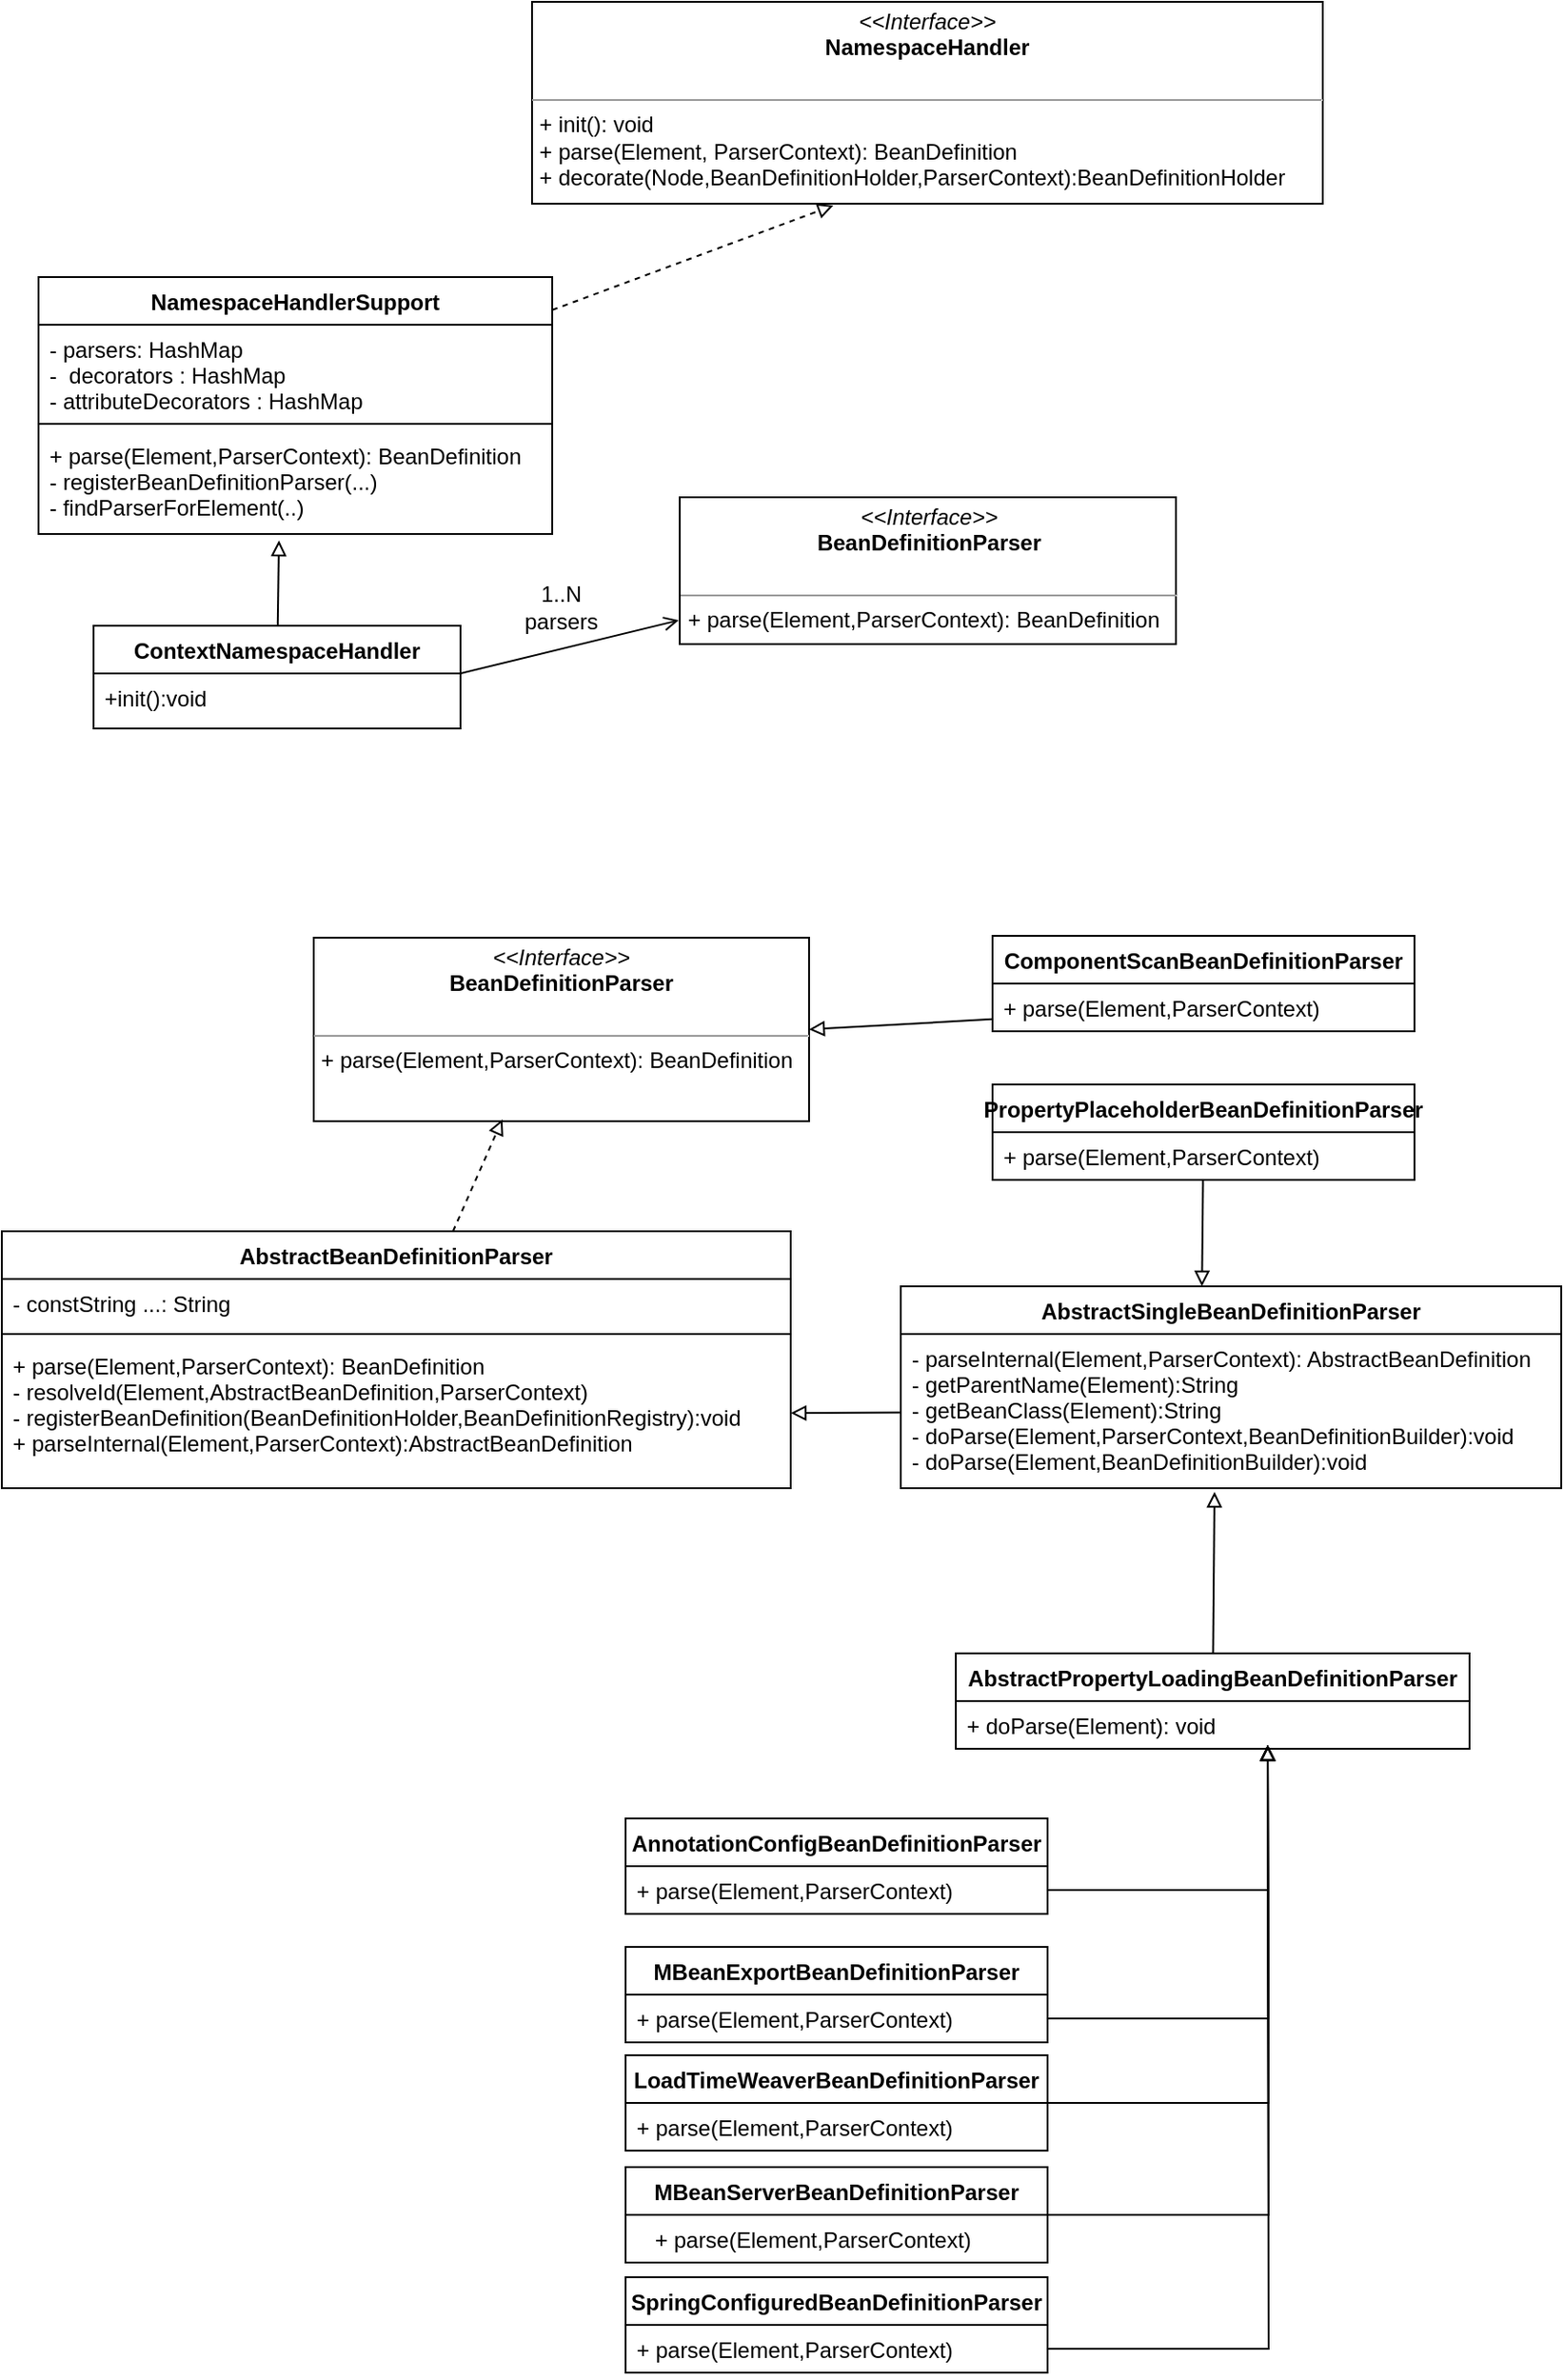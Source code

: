 <mxfile version="13.10.0" type="github">
  <diagram id="C5RBs43oDa-KdzZeNtuy" name="Page-1">
    <mxGraphModel dx="852" dy="404" grid="1" gridSize="10" guides="1" tooltips="1" connect="1" arrows="1" fold="1" page="1" pageScale="1" pageWidth="827" pageHeight="1169" math="0" shadow="0">
      <root>
        <mxCell id="WIyWlLk6GJQsqaUBKTNV-0" />
        <mxCell id="WIyWlLk6GJQsqaUBKTNV-1" parent="WIyWlLk6GJQsqaUBKTNV-0" />
        <mxCell id="ckRirgDe8WmQ6R_1A1b7-1" value="&lt;p style=&quot;margin: 0px ; margin-top: 4px ; text-align: center&quot;&gt;&lt;i&gt;&amp;lt;&amp;lt;Interface&amp;gt;&amp;gt;&lt;/i&gt;&lt;br&gt;&lt;b&gt;NamespaceHandler&lt;/b&gt;&lt;br&gt;&lt;/p&gt;&lt;p style=&quot;margin: 0px ; margin-left: 4px&quot;&gt;&lt;br&gt;&lt;/p&gt;&lt;hr size=&quot;1&quot;&gt;&lt;p style=&quot;margin: 0px ; margin-left: 4px&quot;&gt;+ init(): void&lt;br&gt;+ parse(Element, ParserContext): BeanDefinition&lt;/p&gt;&lt;p style=&quot;margin: 0px ; margin-left: 4px&quot;&gt;+ decorate(Node,BeanDefinitionHolder,ParserContext):BeanDefinitionHolder&lt;/p&gt;" style="verticalAlign=top;align=left;overflow=fill;fontSize=12;fontFamily=Helvetica;html=1;" parent="WIyWlLk6GJQsqaUBKTNV-1" vertex="1">
          <mxGeometry x="319" y="50" width="431" height="110" as="geometry" />
        </mxCell>
        <mxCell id="ckRirgDe8WmQ6R_1A1b7-6" style="rounded=0;orthogonalLoop=1;jettySize=auto;html=1;entryX=0.381;entryY=1.009;entryDx=0;entryDy=0;entryPerimeter=0;dashed=1;endArrow=block;endFill=0;" parent="WIyWlLk6GJQsqaUBKTNV-1" source="ckRirgDe8WmQ6R_1A1b7-2" target="ckRirgDe8WmQ6R_1A1b7-1" edge="1">
          <mxGeometry relative="1" as="geometry" />
        </mxCell>
        <mxCell id="ckRirgDe8WmQ6R_1A1b7-2" value="NamespaceHandlerSupport" style="swimlane;fontStyle=1;align=center;verticalAlign=top;childLayout=stackLayout;horizontal=1;startSize=26;horizontalStack=0;resizeParent=1;resizeParentMax=0;resizeLast=0;collapsible=1;marginBottom=0;" parent="WIyWlLk6GJQsqaUBKTNV-1" vertex="1">
          <mxGeometry x="50" y="200" width="280" height="140" as="geometry" />
        </mxCell>
        <mxCell id="ckRirgDe8WmQ6R_1A1b7-3" value="- parsers: HashMap&#xa;-  decorators : HashMap&#xa;- attributeDecorators : HashMap" style="text;strokeColor=none;fillColor=none;align=left;verticalAlign=top;spacingLeft=4;spacingRight=4;overflow=hidden;rotatable=0;points=[[0,0.5],[1,0.5]];portConstraint=eastwest;" parent="ckRirgDe8WmQ6R_1A1b7-2" vertex="1">
          <mxGeometry y="26" width="280" height="50" as="geometry" />
        </mxCell>
        <mxCell id="ckRirgDe8WmQ6R_1A1b7-4" value="" style="line;strokeWidth=1;fillColor=none;align=left;verticalAlign=middle;spacingTop=-1;spacingLeft=3;spacingRight=3;rotatable=0;labelPosition=right;points=[];portConstraint=eastwest;" parent="ckRirgDe8WmQ6R_1A1b7-2" vertex="1">
          <mxGeometry y="76" width="280" height="8" as="geometry" />
        </mxCell>
        <mxCell id="ckRirgDe8WmQ6R_1A1b7-5" value="+ parse(Element,ParserContext): BeanDefinition&#xa;- registerBeanDefinitionParser(...)&#xa;- findParserForElement(..)" style="text;strokeColor=none;fillColor=none;align=left;verticalAlign=top;spacingLeft=4;spacingRight=4;overflow=hidden;rotatable=0;points=[[0,0.5],[1,0.5]];portConstraint=eastwest;" parent="ckRirgDe8WmQ6R_1A1b7-2" vertex="1">
          <mxGeometry y="84" width="280" height="56" as="geometry" />
        </mxCell>
        <mxCell id="ckRirgDe8WmQ6R_1A1b7-11" style="edgeStyle=none;rounded=0;orthogonalLoop=1;jettySize=auto;html=1;entryX=0.468;entryY=1.063;entryDx=0;entryDy=0;entryPerimeter=0;endArrow=block;endFill=0;" parent="WIyWlLk6GJQsqaUBKTNV-1" source="ckRirgDe8WmQ6R_1A1b7-7" target="ckRirgDe8WmQ6R_1A1b7-5" edge="1">
          <mxGeometry relative="1" as="geometry" />
        </mxCell>
        <mxCell id="ckRirgDe8WmQ6R_1A1b7-7" value="ContextNamespaceHandler" style="swimlane;fontStyle=1;align=center;verticalAlign=top;childLayout=stackLayout;horizontal=1;startSize=26;horizontalStack=0;resizeParent=1;resizeParentMax=0;resizeLast=0;collapsible=1;marginBottom=0;" parent="WIyWlLk6GJQsqaUBKTNV-1" vertex="1">
          <mxGeometry x="80" y="390" width="200" height="56" as="geometry" />
        </mxCell>
        <mxCell id="ckRirgDe8WmQ6R_1A1b7-10" value="+init():void" style="text;strokeColor=none;fillColor=none;align=left;verticalAlign=top;spacingLeft=4;spacingRight=4;overflow=hidden;rotatable=0;points=[[0,0.5],[1,0.5]];portConstraint=eastwest;" parent="ckRirgDe8WmQ6R_1A1b7-7" vertex="1">
          <mxGeometry y="26" width="200" height="30" as="geometry" />
        </mxCell>
        <mxCell id="ckRirgDe8WmQ6R_1A1b7-13" value="&lt;p style=&quot;margin: 0px ; margin-top: 4px ; text-align: center&quot;&gt;&lt;i&gt;&amp;lt;&amp;lt;Interface&amp;gt;&amp;gt;&lt;/i&gt;&lt;br&gt;&lt;b&gt;BeanDefinitionParser&lt;/b&gt;&lt;br&gt;&lt;/p&gt;&lt;p style=&quot;margin: 0px ; margin-left: 4px&quot;&gt;&lt;br&gt;&lt;/p&gt;&lt;hr size=&quot;1&quot;&gt;&lt;p style=&quot;margin: 0px ; margin-left: 4px&quot;&gt;+ parse(Element,ParserContext):&amp;nbsp;BeanDefinition&lt;br&gt;&lt;/p&gt;" style="verticalAlign=top;align=left;overflow=fill;fontSize=12;fontFamily=Helvetica;html=1;" parent="WIyWlLk6GJQsqaUBKTNV-1" vertex="1">
          <mxGeometry x="200" y="560" width="270" height="100" as="geometry" />
        </mxCell>
        <mxCell id="ckRirgDe8WmQ6R_1A1b7-18" style="edgeStyle=none;rounded=0;orthogonalLoop=1;jettySize=auto;html=1;entryX=0.381;entryY=0.99;entryDx=0;entryDy=0;entryPerimeter=0;endArrow=block;endFill=0;dashed=1;" parent="WIyWlLk6GJQsqaUBKTNV-1" source="ckRirgDe8WmQ6R_1A1b7-14" target="ckRirgDe8WmQ6R_1A1b7-13" edge="1">
          <mxGeometry relative="1" as="geometry" />
        </mxCell>
        <mxCell id="ckRirgDe8WmQ6R_1A1b7-14" value="AbstractBeanDefinitionParser" style="swimlane;fontStyle=1;align=center;verticalAlign=top;childLayout=stackLayout;horizontal=1;startSize=26;horizontalStack=0;resizeParent=1;resizeParentMax=0;resizeLast=0;collapsible=1;marginBottom=0;" parent="WIyWlLk6GJQsqaUBKTNV-1" vertex="1">
          <mxGeometry x="30" y="720" width="430" height="140" as="geometry" />
        </mxCell>
        <mxCell id="ckRirgDe8WmQ6R_1A1b7-15" value="- constString ...: String" style="text;strokeColor=none;fillColor=none;align=left;verticalAlign=top;spacingLeft=4;spacingRight=4;overflow=hidden;rotatable=0;points=[[0,0.5],[1,0.5]];portConstraint=eastwest;" parent="ckRirgDe8WmQ6R_1A1b7-14" vertex="1">
          <mxGeometry y="26" width="430" height="26" as="geometry" />
        </mxCell>
        <mxCell id="ckRirgDe8WmQ6R_1A1b7-16" value="" style="line;strokeWidth=1;fillColor=none;align=left;verticalAlign=middle;spacingTop=-1;spacingLeft=3;spacingRight=3;rotatable=0;labelPosition=right;points=[];portConstraint=eastwest;" parent="ckRirgDe8WmQ6R_1A1b7-14" vertex="1">
          <mxGeometry y="52" width="430" height="8" as="geometry" />
        </mxCell>
        <mxCell id="ckRirgDe8WmQ6R_1A1b7-17" value="+ parse(Element,ParserContext): BeanDefinition&#xa;- resolveId(Element,AbstractBeanDefinition,ParserContext)&#xa;- registerBeanDefinition(BeanDefinitionHolder,BeanDefinitionRegistry):void&#xa;+ parseInternal(Element,ParserContext):AbstractBeanDefinition" style="text;strokeColor=none;fillColor=none;align=left;verticalAlign=top;spacingLeft=4;spacingRight=4;overflow=hidden;rotatable=0;points=[[0,0.5],[1,0.5]];portConstraint=eastwest;" parent="ckRirgDe8WmQ6R_1A1b7-14" vertex="1">
          <mxGeometry y="60" width="430" height="80" as="geometry" />
        </mxCell>
        <mxCell id="ckRirgDe8WmQ6R_1A1b7-19" value="AbstractSingleBeanDefinitionParser" style="swimlane;fontStyle=1;align=center;verticalAlign=top;childLayout=stackLayout;horizontal=1;startSize=26;horizontalStack=0;resizeParent=1;resizeParentMax=0;resizeLast=0;collapsible=1;marginBottom=0;" parent="WIyWlLk6GJQsqaUBKTNV-1" vertex="1">
          <mxGeometry x="520" y="750" width="360" height="110" as="geometry" />
        </mxCell>
        <mxCell id="ckRirgDe8WmQ6R_1A1b7-22" value="- parseInternal(Element,ParserContext): AbstractBeanDefinition&#xa;- getParentName(Element):String&#xa;- getBeanClass(Element):String&#xa;- doParse(Element,ParserContext,BeanDefinitionBuilder):void&#xa;- doParse(Element,BeanDefinitionBuilder):void" style="text;strokeColor=none;fillColor=none;align=left;verticalAlign=top;spacingLeft=4;spacingRight=4;overflow=hidden;rotatable=0;points=[[0,0.5],[1,0.5]];portConstraint=eastwest;" parent="ckRirgDe8WmQ6R_1A1b7-19" vertex="1">
          <mxGeometry y="26" width="360" height="84" as="geometry" />
        </mxCell>
        <mxCell id="ckRirgDe8WmQ6R_1A1b7-24" style="edgeStyle=none;rounded=0;orthogonalLoop=1;jettySize=auto;html=1;endArrow=block;endFill=0;" parent="WIyWlLk6GJQsqaUBKTNV-1" source="ckRirgDe8WmQ6R_1A1b7-22" target="ckRirgDe8WmQ6R_1A1b7-17" edge="1">
          <mxGeometry relative="1" as="geometry" />
        </mxCell>
        <mxCell id="Wor3dRtvU9UIdLGZJN9g-5" style="edgeStyle=none;rounded=0;orthogonalLoop=1;jettySize=auto;html=1;entryX=0.475;entryY=1.024;entryDx=0;entryDy=0;entryPerimeter=0;endArrow=block;endFill=0;" edge="1" parent="WIyWlLk6GJQsqaUBKTNV-1" source="Wor3dRtvU9UIdLGZJN9g-1" target="ckRirgDe8WmQ6R_1A1b7-22">
          <mxGeometry relative="1" as="geometry" />
        </mxCell>
        <mxCell id="Wor3dRtvU9UIdLGZJN9g-1" value="AbstractPropertyLoadingBeanDefinitionParser" style="swimlane;fontStyle=1;align=center;verticalAlign=top;childLayout=stackLayout;horizontal=1;startSize=26;horizontalStack=0;resizeParent=1;resizeParentMax=0;resizeLast=0;collapsible=1;marginBottom=0;fillColor=none;" vertex="1" parent="WIyWlLk6GJQsqaUBKTNV-1">
          <mxGeometry x="550" y="950" width="280" height="52" as="geometry" />
        </mxCell>
        <mxCell id="Wor3dRtvU9UIdLGZJN9g-4" value="+ doParse(Element): void" style="text;strokeColor=none;fillColor=none;align=left;verticalAlign=top;spacingLeft=4;spacingRight=4;overflow=hidden;rotatable=0;points=[[0,0.5],[1,0.5]];portConstraint=eastwest;" vertex="1" parent="Wor3dRtvU9UIdLGZJN9g-1">
          <mxGeometry y="26" width="280" height="26" as="geometry" />
        </mxCell>
        <mxCell id="Wor3dRtvU9UIdLGZJN9g-6" value="AnnotationConfigBeanDefinitionParser" style="swimlane;fontStyle=1;align=center;verticalAlign=top;childLayout=stackLayout;horizontal=1;startSize=26;horizontalStack=0;resizeParent=1;resizeParentMax=0;resizeLast=0;collapsible=1;marginBottom=0;fillColor=none;" vertex="1" parent="WIyWlLk6GJQsqaUBKTNV-1">
          <mxGeometry x="370" y="1040" width="230" height="52" as="geometry" />
        </mxCell>
        <mxCell id="Wor3dRtvU9UIdLGZJN9g-9" value="+ parse(Element,ParserContext)" style="text;strokeColor=none;fillColor=none;align=left;verticalAlign=top;spacingLeft=4;spacingRight=4;overflow=hidden;rotatable=0;points=[[0,0.5],[1,0.5]];portConstraint=eastwest;" vertex="1" parent="Wor3dRtvU9UIdLGZJN9g-6">
          <mxGeometry y="26" width="230" height="26" as="geometry" />
        </mxCell>
        <mxCell id="Wor3dRtvU9UIdLGZJN9g-11" value="MBeanExportBeanDefinitionParser" style="swimlane;fontStyle=1;align=center;verticalAlign=top;childLayout=stackLayout;horizontal=1;startSize=26;horizontalStack=0;resizeParent=1;resizeParentMax=0;resizeLast=0;collapsible=1;marginBottom=0;fillColor=none;" vertex="1" parent="WIyWlLk6GJQsqaUBKTNV-1">
          <mxGeometry x="370" y="1110" width="230" height="52" as="geometry" />
        </mxCell>
        <mxCell id="Wor3dRtvU9UIdLGZJN9g-12" value="+ parse(Element,ParserContext)" style="text;strokeColor=none;fillColor=none;align=left;verticalAlign=top;spacingLeft=4;spacingRight=4;overflow=hidden;rotatable=0;points=[[0,0.5],[1,0.5]];portConstraint=eastwest;" vertex="1" parent="Wor3dRtvU9UIdLGZJN9g-11">
          <mxGeometry y="26" width="230" height="26" as="geometry" />
        </mxCell>
        <mxCell id="Wor3dRtvU9UIdLGZJN9g-14" style="edgeStyle=orthogonalEdgeStyle;rounded=0;orthogonalLoop=1;jettySize=auto;html=1;endArrow=block;endFill=0;entryX=0.607;entryY=0.923;entryDx=0;entryDy=0;entryPerimeter=0;" edge="1" parent="WIyWlLk6GJQsqaUBKTNV-1" source="Wor3dRtvU9UIdLGZJN9g-9" target="Wor3dRtvU9UIdLGZJN9g-4">
          <mxGeometry relative="1" as="geometry">
            <mxPoint x="720" y="1010" as="targetPoint" />
            <Array as="points">
              <mxPoint x="720" y="1079" />
            </Array>
          </mxGeometry>
        </mxCell>
        <mxCell id="Wor3dRtvU9UIdLGZJN9g-18" style="edgeStyle=orthogonalEdgeStyle;rounded=0;orthogonalLoop=1;jettySize=auto;html=1;endArrow=block;endFill=0;" edge="1" parent="WIyWlLk6GJQsqaUBKTNV-1" source="Wor3dRtvU9UIdLGZJN9g-15">
          <mxGeometry relative="1" as="geometry">
            <mxPoint x="720" y="1000" as="targetPoint" />
          </mxGeometry>
        </mxCell>
        <mxCell id="Wor3dRtvU9UIdLGZJN9g-15" value="LoadTimeWeaverBeanDefinitionParser" style="swimlane;fontStyle=1;align=center;verticalAlign=top;childLayout=stackLayout;horizontal=1;startSize=26;horizontalStack=0;resizeParent=1;resizeParentMax=0;resizeLast=0;collapsible=1;marginBottom=0;fillColor=none;" vertex="1" parent="WIyWlLk6GJQsqaUBKTNV-1">
          <mxGeometry x="370" y="1169" width="230" height="52" as="geometry" />
        </mxCell>
        <mxCell id="Wor3dRtvU9UIdLGZJN9g-16" value="+ parse(Element,ParserContext)" style="text;strokeColor=none;fillColor=none;align=left;verticalAlign=top;spacingLeft=4;spacingRight=4;overflow=hidden;rotatable=0;points=[[0,0.5],[1,0.5]];portConstraint=eastwest;" vertex="1" parent="Wor3dRtvU9UIdLGZJN9g-15">
          <mxGeometry y="26" width="230" height="26" as="geometry" />
        </mxCell>
        <mxCell id="Wor3dRtvU9UIdLGZJN9g-17" style="edgeStyle=orthogonalEdgeStyle;rounded=0;orthogonalLoop=1;jettySize=auto;html=1;endArrow=block;endFill=0;" edge="1" parent="WIyWlLk6GJQsqaUBKTNV-1" source="Wor3dRtvU9UIdLGZJN9g-12">
          <mxGeometry relative="1" as="geometry">
            <mxPoint x="720" y="1000" as="targetPoint" />
          </mxGeometry>
        </mxCell>
        <mxCell id="Wor3dRtvU9UIdLGZJN9g-23" style="edgeStyle=orthogonalEdgeStyle;rounded=0;orthogonalLoop=1;jettySize=auto;html=1;endArrow=block;endFill=0;" edge="1" parent="WIyWlLk6GJQsqaUBKTNV-1" source="Wor3dRtvU9UIdLGZJN9g-19">
          <mxGeometry relative="1" as="geometry">
            <mxPoint x="720" y="1000" as="targetPoint" />
          </mxGeometry>
        </mxCell>
        <mxCell id="Wor3dRtvU9UIdLGZJN9g-19" value="MBeanServerBeanDefinitionParser" style="swimlane;fontStyle=1;align=center;verticalAlign=top;childLayout=stackLayout;horizontal=1;startSize=26;horizontalStack=0;resizeParent=1;resizeParentMax=0;resizeLast=0;collapsible=1;marginBottom=0;fillColor=none;" vertex="1" parent="WIyWlLk6GJQsqaUBKTNV-1">
          <mxGeometry x="370" y="1230" width="230" height="52" as="geometry" />
        </mxCell>
        <mxCell id="Wor3dRtvU9UIdLGZJN9g-21" value="SpringConfiguredBeanDefinitionParser" style="swimlane;fontStyle=1;align=center;verticalAlign=top;childLayout=stackLayout;horizontal=1;startSize=26;horizontalStack=0;resizeParent=1;resizeParentMax=0;resizeLast=0;collapsible=1;marginBottom=0;fillColor=none;" vertex="1" parent="WIyWlLk6GJQsqaUBKTNV-1">
          <mxGeometry x="370" y="1290" width="230" height="52" as="geometry" />
        </mxCell>
        <mxCell id="Wor3dRtvU9UIdLGZJN9g-22" value="+ parse(Element,ParserContext)" style="text;strokeColor=none;fillColor=none;align=left;verticalAlign=top;spacingLeft=4;spacingRight=4;overflow=hidden;rotatable=0;points=[[0,0.5],[1,0.5]];portConstraint=eastwest;" vertex="1" parent="Wor3dRtvU9UIdLGZJN9g-21">
          <mxGeometry y="26" width="230" height="26" as="geometry" />
        </mxCell>
        <mxCell id="Wor3dRtvU9UIdLGZJN9g-20" value="+ parse(Element,ParserContext)" style="text;strokeColor=none;fillColor=none;align=left;verticalAlign=top;spacingLeft=4;spacingRight=4;overflow=hidden;rotatable=0;points=[[0,0.5],[1,0.5]];portConstraint=eastwest;" vertex="1" parent="WIyWlLk6GJQsqaUBKTNV-1">
          <mxGeometry x="380" y="1256" width="230" height="26" as="geometry" />
        </mxCell>
        <mxCell id="Wor3dRtvU9UIdLGZJN9g-24" style="edgeStyle=orthogonalEdgeStyle;rounded=0;orthogonalLoop=1;jettySize=auto;html=1;endArrow=block;endFill=0;" edge="1" parent="WIyWlLk6GJQsqaUBKTNV-1" source="Wor3dRtvU9UIdLGZJN9g-22">
          <mxGeometry relative="1" as="geometry">
            <mxPoint x="720" y="1000" as="targetPoint" />
          </mxGeometry>
        </mxCell>
        <mxCell id="Wor3dRtvU9UIdLGZJN9g-25" value="ComponentScanBeanDefinitionParser" style="swimlane;fontStyle=1;align=center;verticalAlign=top;childLayout=stackLayout;horizontal=1;startSize=26;horizontalStack=0;resizeParent=1;resizeParentMax=0;resizeLast=0;collapsible=1;marginBottom=0;fillColor=none;" vertex="1" parent="WIyWlLk6GJQsqaUBKTNV-1">
          <mxGeometry x="570" y="559" width="230" height="52" as="geometry" />
        </mxCell>
        <mxCell id="Wor3dRtvU9UIdLGZJN9g-26" value="+ parse(Element,ParserContext)" style="text;strokeColor=none;fillColor=none;align=left;verticalAlign=top;spacingLeft=4;spacingRight=4;overflow=hidden;rotatable=0;points=[[0,0.5],[1,0.5]];portConstraint=eastwest;" vertex="1" parent="Wor3dRtvU9UIdLGZJN9g-25">
          <mxGeometry y="26" width="230" height="26" as="geometry" />
        </mxCell>
        <mxCell id="Wor3dRtvU9UIdLGZJN9g-27" style="rounded=0;orthogonalLoop=1;jettySize=auto;html=1;entryX=1;entryY=0.5;entryDx=0;entryDy=0;endArrow=block;endFill=0;" edge="1" parent="WIyWlLk6GJQsqaUBKTNV-1" source="Wor3dRtvU9UIdLGZJN9g-26" target="ckRirgDe8WmQ6R_1A1b7-13">
          <mxGeometry relative="1" as="geometry" />
        </mxCell>
        <mxCell id="Wor3dRtvU9UIdLGZJN9g-30" style="edgeStyle=none;rounded=0;orthogonalLoop=1;jettySize=auto;html=1;entryX=0.456;entryY=0;entryDx=0;entryDy=0;entryPerimeter=0;endArrow=block;endFill=0;" edge="1" parent="WIyWlLk6GJQsqaUBKTNV-1" source="Wor3dRtvU9UIdLGZJN9g-28" target="ckRirgDe8WmQ6R_1A1b7-19">
          <mxGeometry relative="1" as="geometry" />
        </mxCell>
        <mxCell id="Wor3dRtvU9UIdLGZJN9g-28" value="PropertyPlaceholderBeanDefinitionParser" style="swimlane;fontStyle=1;align=center;verticalAlign=top;childLayout=stackLayout;horizontal=1;startSize=26;horizontalStack=0;resizeParent=1;resizeParentMax=0;resizeLast=0;collapsible=1;marginBottom=0;fillColor=none;" vertex="1" parent="WIyWlLk6GJQsqaUBKTNV-1">
          <mxGeometry x="570" y="640" width="230" height="52" as="geometry" />
        </mxCell>
        <mxCell id="Wor3dRtvU9UIdLGZJN9g-29" value="+ parse(Element,ParserContext)" style="text;strokeColor=none;fillColor=none;align=left;verticalAlign=top;spacingLeft=4;spacingRight=4;overflow=hidden;rotatable=0;points=[[0,0.5],[1,0.5]];portConstraint=eastwest;" vertex="1" parent="Wor3dRtvU9UIdLGZJN9g-28">
          <mxGeometry y="26" width="230" height="26" as="geometry" />
        </mxCell>
        <mxCell id="Wor3dRtvU9UIdLGZJN9g-31" value="&lt;p style=&quot;margin: 0px ; margin-top: 4px ; text-align: center&quot;&gt;&lt;i&gt;&amp;lt;&amp;lt;Interface&amp;gt;&amp;gt;&lt;/i&gt;&lt;br&gt;&lt;b&gt;BeanDefinitionParser&lt;/b&gt;&lt;br&gt;&lt;/p&gt;&lt;p style=&quot;margin: 0px ; margin-left: 4px&quot;&gt;&lt;br&gt;&lt;/p&gt;&lt;hr size=&quot;1&quot;&gt;&lt;p style=&quot;margin: 0px ; margin-left: 4px&quot;&gt;+ parse(Element,ParserContext):&amp;nbsp;BeanDefinition&lt;br&gt;&lt;/p&gt;" style="verticalAlign=top;align=left;overflow=fill;fontSize=12;fontFamily=Helvetica;html=1;" vertex="1" parent="WIyWlLk6GJQsqaUBKTNV-1">
          <mxGeometry x="399.5" y="320" width="270.5" height="80" as="geometry" />
        </mxCell>
        <mxCell id="Wor3dRtvU9UIdLGZJN9g-33" value="1..N&lt;br&gt;parsers" style="text;html=1;strokeColor=none;fillColor=none;align=center;verticalAlign=middle;whiteSpace=wrap;rounded=0;" vertex="1" parent="WIyWlLk6GJQsqaUBKTNV-1">
          <mxGeometry x="315" y="370" width="40" height="20" as="geometry" />
        </mxCell>
        <mxCell id="Wor3dRtvU9UIdLGZJN9g-34" style="edgeStyle=none;rounded=0;orthogonalLoop=1;jettySize=auto;html=1;entryX=-0.002;entryY=0.838;entryDx=0;entryDy=0;entryPerimeter=0;endArrow=open;endFill=0;exitX=1;exitY=0;exitDx=0;exitDy=0;exitPerimeter=0;" edge="1" parent="WIyWlLk6GJQsqaUBKTNV-1" source="ckRirgDe8WmQ6R_1A1b7-10" target="Wor3dRtvU9UIdLGZJN9g-31">
          <mxGeometry relative="1" as="geometry" />
        </mxCell>
      </root>
    </mxGraphModel>
  </diagram>
</mxfile>

